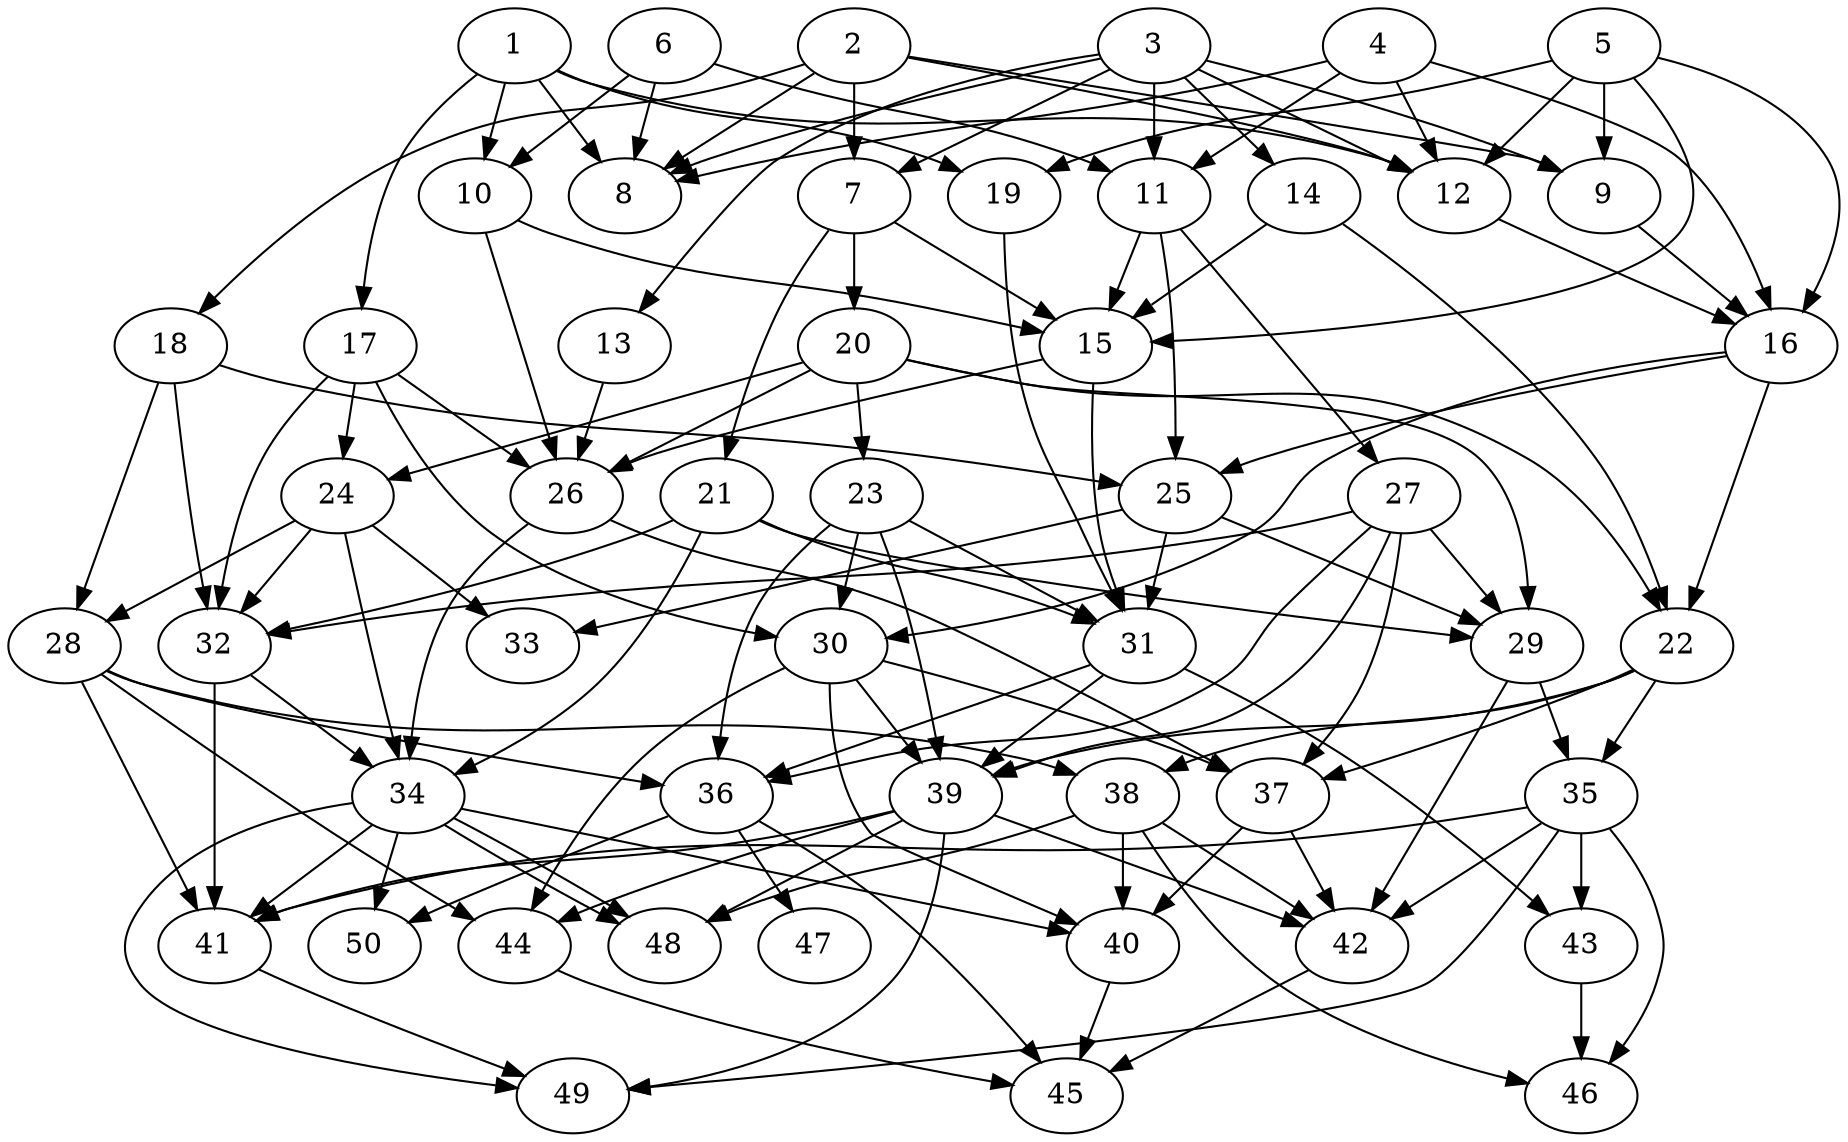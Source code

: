 // DAG automatically generated by daggen at Fri Aug  4 16:35:14 2017
// ./daggen --dot -n 50 --fat 0.5 --regular 0.8 --density 0.8 --jump 2 
digraph G {
  1 [size="4481", alpha="0.13"]
  1 -> 8 [size ="75"]
  1 -> 10 [size ="75"]
  1 -> 12 [size ="75"]
  1 -> 17 [size ="75"]
  1 -> 19 [size ="75"]
  2 [size="28991", alpha="0.01"]
  2 -> 7 [size ="75"]
  2 -> 8 [size ="75"]
  2 -> 9 [size ="75"]
  2 -> 12 [size ="75"]
  2 -> 18 [size ="75"]
  3 [size="28961", alpha="0.15"]
  3 -> 7 [size ="537"]
  3 -> 8 [size ="537"]
  3 -> 9 [size ="537"]
  3 -> 11 [size ="537"]
  3 -> 12 [size ="537"]
  3 -> 13 [size ="537"]
  3 -> 14 [size ="537"]
  4 [size="294426", alpha="0.12"]
  4 -> 8 [size ="302"]
  4 -> 11 [size ="302"]
  4 -> 12 [size ="302"]
  4 -> 16 [size ="302"]
  5 [size="68719", alpha="0.01"]
  5 -> 9 [size ="134"]
  5 -> 12 [size ="134"]
  5 -> 15 [size ="134"]
  5 -> 16 [size ="134"]
  5 -> 19 [size ="134"]
  6 [size="26353", alpha="0.03"]
  6 -> 8 [size ="34"]
  6 -> 10 [size ="34"]
  6 -> 11 [size ="34"]
  7 [size="22140", alpha="0.16"]
  7 -> 15 [size ="537"]
  7 -> 20 [size ="537"]
  7 -> 21 [size ="537"]
  8 [size="1116045", alpha="0.19"]
  9 [size="144052", alpha="0.13"]
  9 -> 16 [size ="302"]
  10 [size="48735", alpha="0.18"]
  10 -> 15 [size ="134"]
  10 -> 26 [size ="134"]
  11 [size="139584", alpha="0.07"]
  11 -> 15 [size ="537"]
  11 -> 25 [size ="537"]
  11 -> 27 [size ="537"]
  12 [size="231928", alpha="0.03"]
  12 -> 16 [size ="302"]
  13 [size="68719", alpha="0.11"]
  13 -> 26 [size ="134"]
  14 [size="1076102", alpha="0.02"]
  14 -> 15 [size ="839"]
  14 -> 22 [size ="839"]
  15 [size="134218", alpha="0.06"]
  15 -> 26 [size ="210"]
  15 -> 31 [size ="210"]
  16 [size="8590", alpha="0.04"]
  16 -> 22 [size ="34"]
  16 -> 25 [size ="34"]
  16 -> 30 [size ="34"]
  17 [size="35340", alpha="0.17"]
  17 -> 24 [size ="679"]
  17 -> 26 [size ="679"]
  17 -> 30 [size ="679"]
  17 -> 32 [size ="679"]
  18 [size="35875", alpha="0.07"]
  18 -> 25 [size ="34"]
  18 -> 28 [size ="34"]
  18 -> 32 [size ="34"]
  19 [size="68719", alpha="0.07"]
  19 -> 31 [size ="134"]
  20 [size="18460", alpha="0.18"]
  20 -> 22 [size ="537"]
  20 -> 23 [size ="537"]
  20 -> 24 [size ="537"]
  20 -> 26 [size ="537"]
  20 -> 29 [size ="537"]
  21 [size="1949", alpha="0.16"]
  21 -> 29 [size ="134"]
  21 -> 31 [size ="134"]
  21 -> 32 [size ="134"]
  21 -> 34 [size ="134"]
  22 [size="194007", alpha="0.01"]
  22 -> 35 [size ="134"]
  22 -> 37 [size ="134"]
  22 -> 38 [size ="134"]
  22 -> 39 [size ="134"]
  23 [size="28991", alpha="0.02"]
  23 -> 30 [size ="75"]
  23 -> 31 [size ="75"]
  23 -> 36 [size ="75"]
  23 -> 39 [size ="75"]
  24 [size="31916", alpha="0.07"]
  24 -> 28 [size ="679"]
  24 -> 32 [size ="679"]
  24 -> 33 [size ="679"]
  24 -> 34 [size ="679"]
  25 [size="1565", alpha="0.01"]
  25 -> 29 [size ="34"]
  25 -> 31 [size ="34"]
  25 -> 33 [size ="34"]
  26 [size="7735", alpha="0.03"]
  26 -> 34 [size ="210"]
  26 -> 37 [size ="210"]
  27 [size="70610", alpha="0.14"]
  27 -> 29 [size ="75"]
  27 -> 32 [size ="75"]
  27 -> 36 [size ="75"]
  27 -> 37 [size ="75"]
  27 -> 39 [size ="75"]
  28 [size="782758", alpha="0.02"]
  28 -> 36 [size ="679"]
  28 -> 38 [size ="679"]
  28 -> 41 [size ="679"]
  28 -> 44 [size ="679"]
  29 [size="3461", alpha="0.06"]
  29 -> 35 [size ="75"]
  29 -> 42 [size ="75"]
  30 [size="782758", alpha="0.04"]
  30 -> 37 [size ="679"]
  30 -> 39 [size ="679"]
  30 -> 40 [size ="679"]
  30 -> 44 [size ="679"]
  31 [size="28991", alpha="0.11"]
  31 -> 36 [size ="75"]
  31 -> 39 [size ="75"]
  31 -> 43 [size ="75"]
  32 [size="782758", alpha="0.13"]
  32 -> 34 [size ="679"]
  32 -> 41 [size ="679"]
  33 [size="26864", alpha="0.19"]
  34 [size="7700", alpha="0.16"]
  34 -> 40 [size ="302"]
  34 -> 41 [size ="302"]
  34 -> 48 [size ="302"]
  34 -> 48 [size ="302"]
  34 -> 49 [size ="302"]
  34 -> 50 [size ="302"]
  35 [size="77929", alpha="0.04"]
  35 -> 41 [size ="302"]
  35 -> 42 [size ="302"]
  35 -> 43 [size ="302"]
  35 -> 46 [size ="302"]
  35 -> 49 [size ="302"]
  36 [size="161377", alpha="0.10"]
  36 -> 45 [size ="537"]
  36 -> 47 [size ="537"]
  36 -> 50 [size ="537"]
  37 [size="6609", alpha="0.14"]
  37 -> 40 [size ="411"]
  37 -> 42 [size ="411"]
  38 [size="442583", alpha="0.18"]
  38 -> 40 [size ="537"]
  38 -> 42 [size ="537"]
  38 -> 46 [size ="537"]
  38 -> 48 [size ="537"]
  39 [size="73661", alpha="0.18"]
  39 -> 41 [size ="75"]
  39 -> 42 [size ="75"]
  39 -> 44 [size ="75"]
  39 -> 48 [size ="75"]
  39 -> 49 [size ="75"]
  40 [size="125150", alpha="0.09"]
  40 -> 45 [size ="411"]
  41 [size="14431", alpha="0.09"]
  41 -> 49 [size ="537"]
  42 [size="68719", alpha="0.15"]
  42 -> 45 [size ="134"]
  43 [size="549756", alpha="0.08"]
  43 -> 46 [size ="537"]
  44 [size="1073742", alpha="0.01"]
  44 -> 45 [size ="839"]
  45 [size="368293", alpha="0.19"]
  46 [size="607394", alpha="0.06"]
  47 [size="47173", alpha="0.03"]
  48 [size="917635", alpha="0.11"]
  49 [size="368293", alpha="0.14"]
  50 [size="63983", alpha="0.07"]
}
